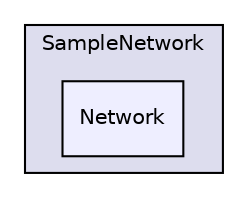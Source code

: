 digraph G {
  compound=true
  node [ fontsize="10", fontname="Helvetica"];
  edge [ labelfontsize="10", labelfontname="Helvetica"];
  subgraph clusterdir_466588674290ec1fc199f233abeabbe8 {
    graph [ bgcolor="#ddddee", pencolor="black", label="SampleNetwork" fontname="Helvetica", fontsize="10", URL="dir_466588674290ec1fc199f233abeabbe8.html"]
  dir_dfff01ee2b681e06758e467b7c750ebc [shape=box, label="Network", style="filled", fillcolor="#eeeeff", pencolor="black", URL="dir_dfff01ee2b681e06758e467b7c750ebc.html"];
  }
}

